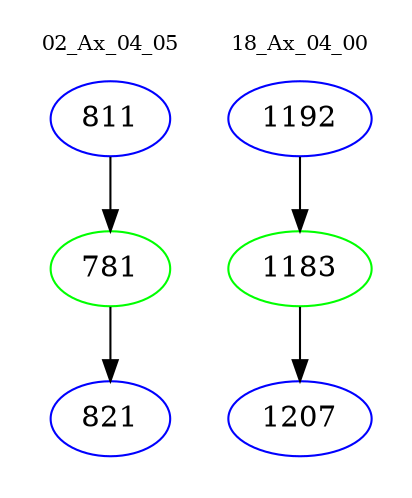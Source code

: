 digraph{
subgraph cluster_0 {
color = white
label = "02_Ax_04_05";
fontsize=10;
T0_811 [label="811", color="blue"]
T0_811 -> T0_781 [color="black"]
T0_781 [label="781", color="green"]
T0_781 -> T0_821 [color="black"]
T0_821 [label="821", color="blue"]
}
subgraph cluster_1 {
color = white
label = "18_Ax_04_00";
fontsize=10;
T1_1192 [label="1192", color="blue"]
T1_1192 -> T1_1183 [color="black"]
T1_1183 [label="1183", color="green"]
T1_1183 -> T1_1207 [color="black"]
T1_1207 [label="1207", color="blue"]
}
}
